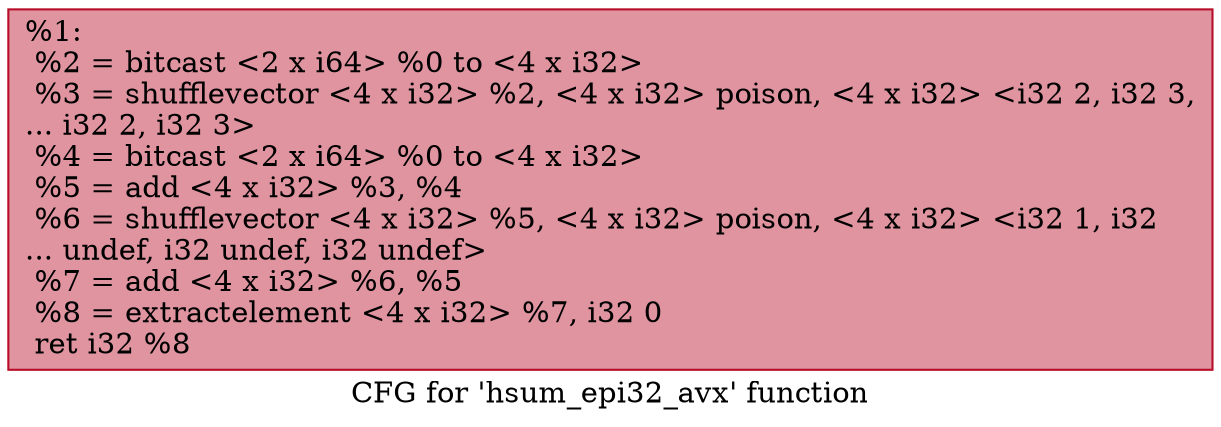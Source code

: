 digraph "CFG for 'hsum_epi32_avx' function" {
	label="CFG for 'hsum_epi32_avx' function";

	Node0x501c90 [shape=record,color="#b70d28ff", style=filled, fillcolor="#b70d2870",label="{%1:\l  %2 = bitcast \<2 x i64\> %0 to \<4 x i32\>\l  %3 = shufflevector \<4 x i32\> %2, \<4 x i32\> poison, \<4 x i32\> \<i32 2, i32 3,\l... i32 2, i32 3\>\l  %4 = bitcast \<2 x i64\> %0 to \<4 x i32\>\l  %5 = add \<4 x i32\> %3, %4\l  %6 = shufflevector \<4 x i32\> %5, \<4 x i32\> poison, \<4 x i32\> \<i32 1, i32\l... undef, i32 undef, i32 undef\>\l  %7 = add \<4 x i32\> %6, %5\l  %8 = extractelement \<4 x i32\> %7, i32 0\l  ret i32 %8\l}"];
}
